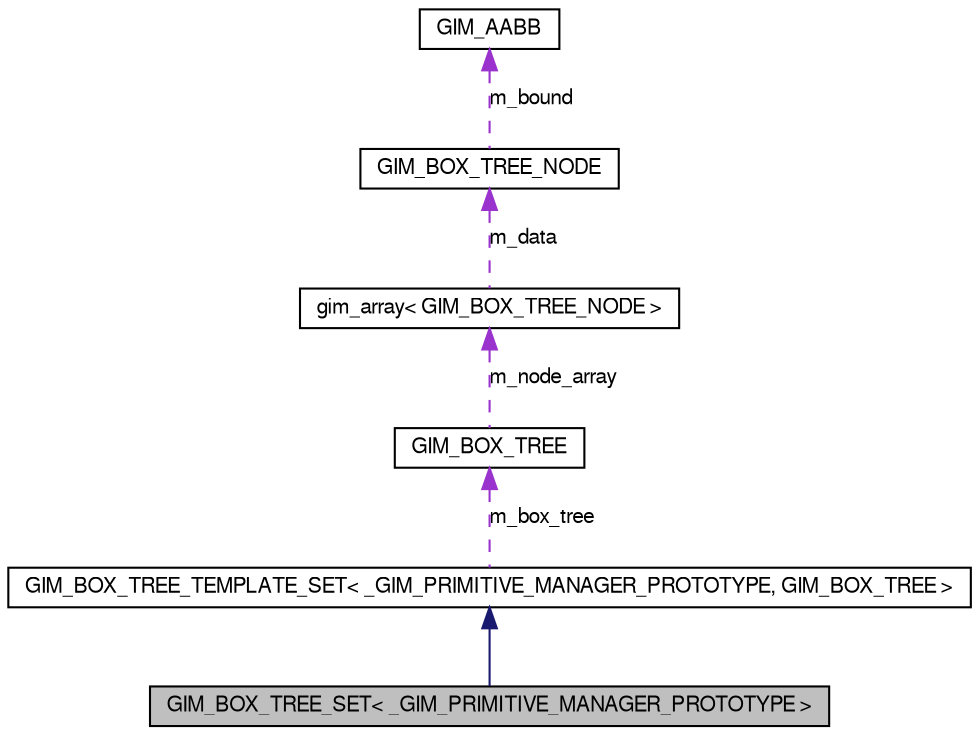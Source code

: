 digraph G
{
  bgcolor="transparent";
  edge [fontname="FreeSans",fontsize=10,labelfontname="FreeSans",labelfontsize=10];
  node [fontname="FreeSans",fontsize=10,shape=record];
  Node1 [label="GIM_BOX_TREE_SET\< _GIM_PRIMITIVE_MANAGER_PROTOTYPE \>",height=0.2,width=0.4,color="black", fillcolor="grey75", style="filled" fontcolor="black"];
  Node2 -> Node1 [dir=back,color="midnightblue",fontsize=10,style="solid"];
  Node2 [label="GIM_BOX_TREE_TEMPLATE_SET\< _GIM_PRIMITIVE_MANAGER_PROTOTYPE, GIM_BOX_TREE \>",height=0.2,width=0.4,color="black",URL="$class_g_i_m___b_o_x___t_r_e_e___t_e_m_p_l_a_t_e___s_e_t.html"];
  Node3 -> Node2 [dir=back,color="darkorchid3",fontsize=10,style="dashed",label="m_box_tree"];
  Node3 [label="GIM_BOX_TREE",height=0.2,width=0.4,color="black",URL="$class_g_i_m___b_o_x___t_r_e_e.html",tooltip="Basic Box tree structure."];
  Node4 -> Node3 [dir=back,color="darkorchid3",fontsize=10,style="dashed",label="m_node_array"];
  Node4 [label="gim_array\< GIM_BOX_TREE_NODE \>",height=0.2,width=0.4,color="black",URL="$classgim__array.html"];
  Node5 -> Node4 [dir=back,color="darkorchid3",fontsize=10,style="dashed",label="m_data"];
  Node5 [label="GIM_BOX_TREE_NODE",height=0.2,width=0.4,color="black",URL="$struct_g_i_m___b_o_x___t_r_e_e___n_o_d_e.html",tooltip="Node Structure for trees."];
  Node6 -> Node5 [dir=back,color="darkorchid3",fontsize=10,style="dashed",label="m_bound"];
  Node6 [label="GIM_AABB",height=0.2,width=0.4,color="black",URL="$class_g_i_m___a_a_b_b.html",tooltip="Axis aligned box."];
}
